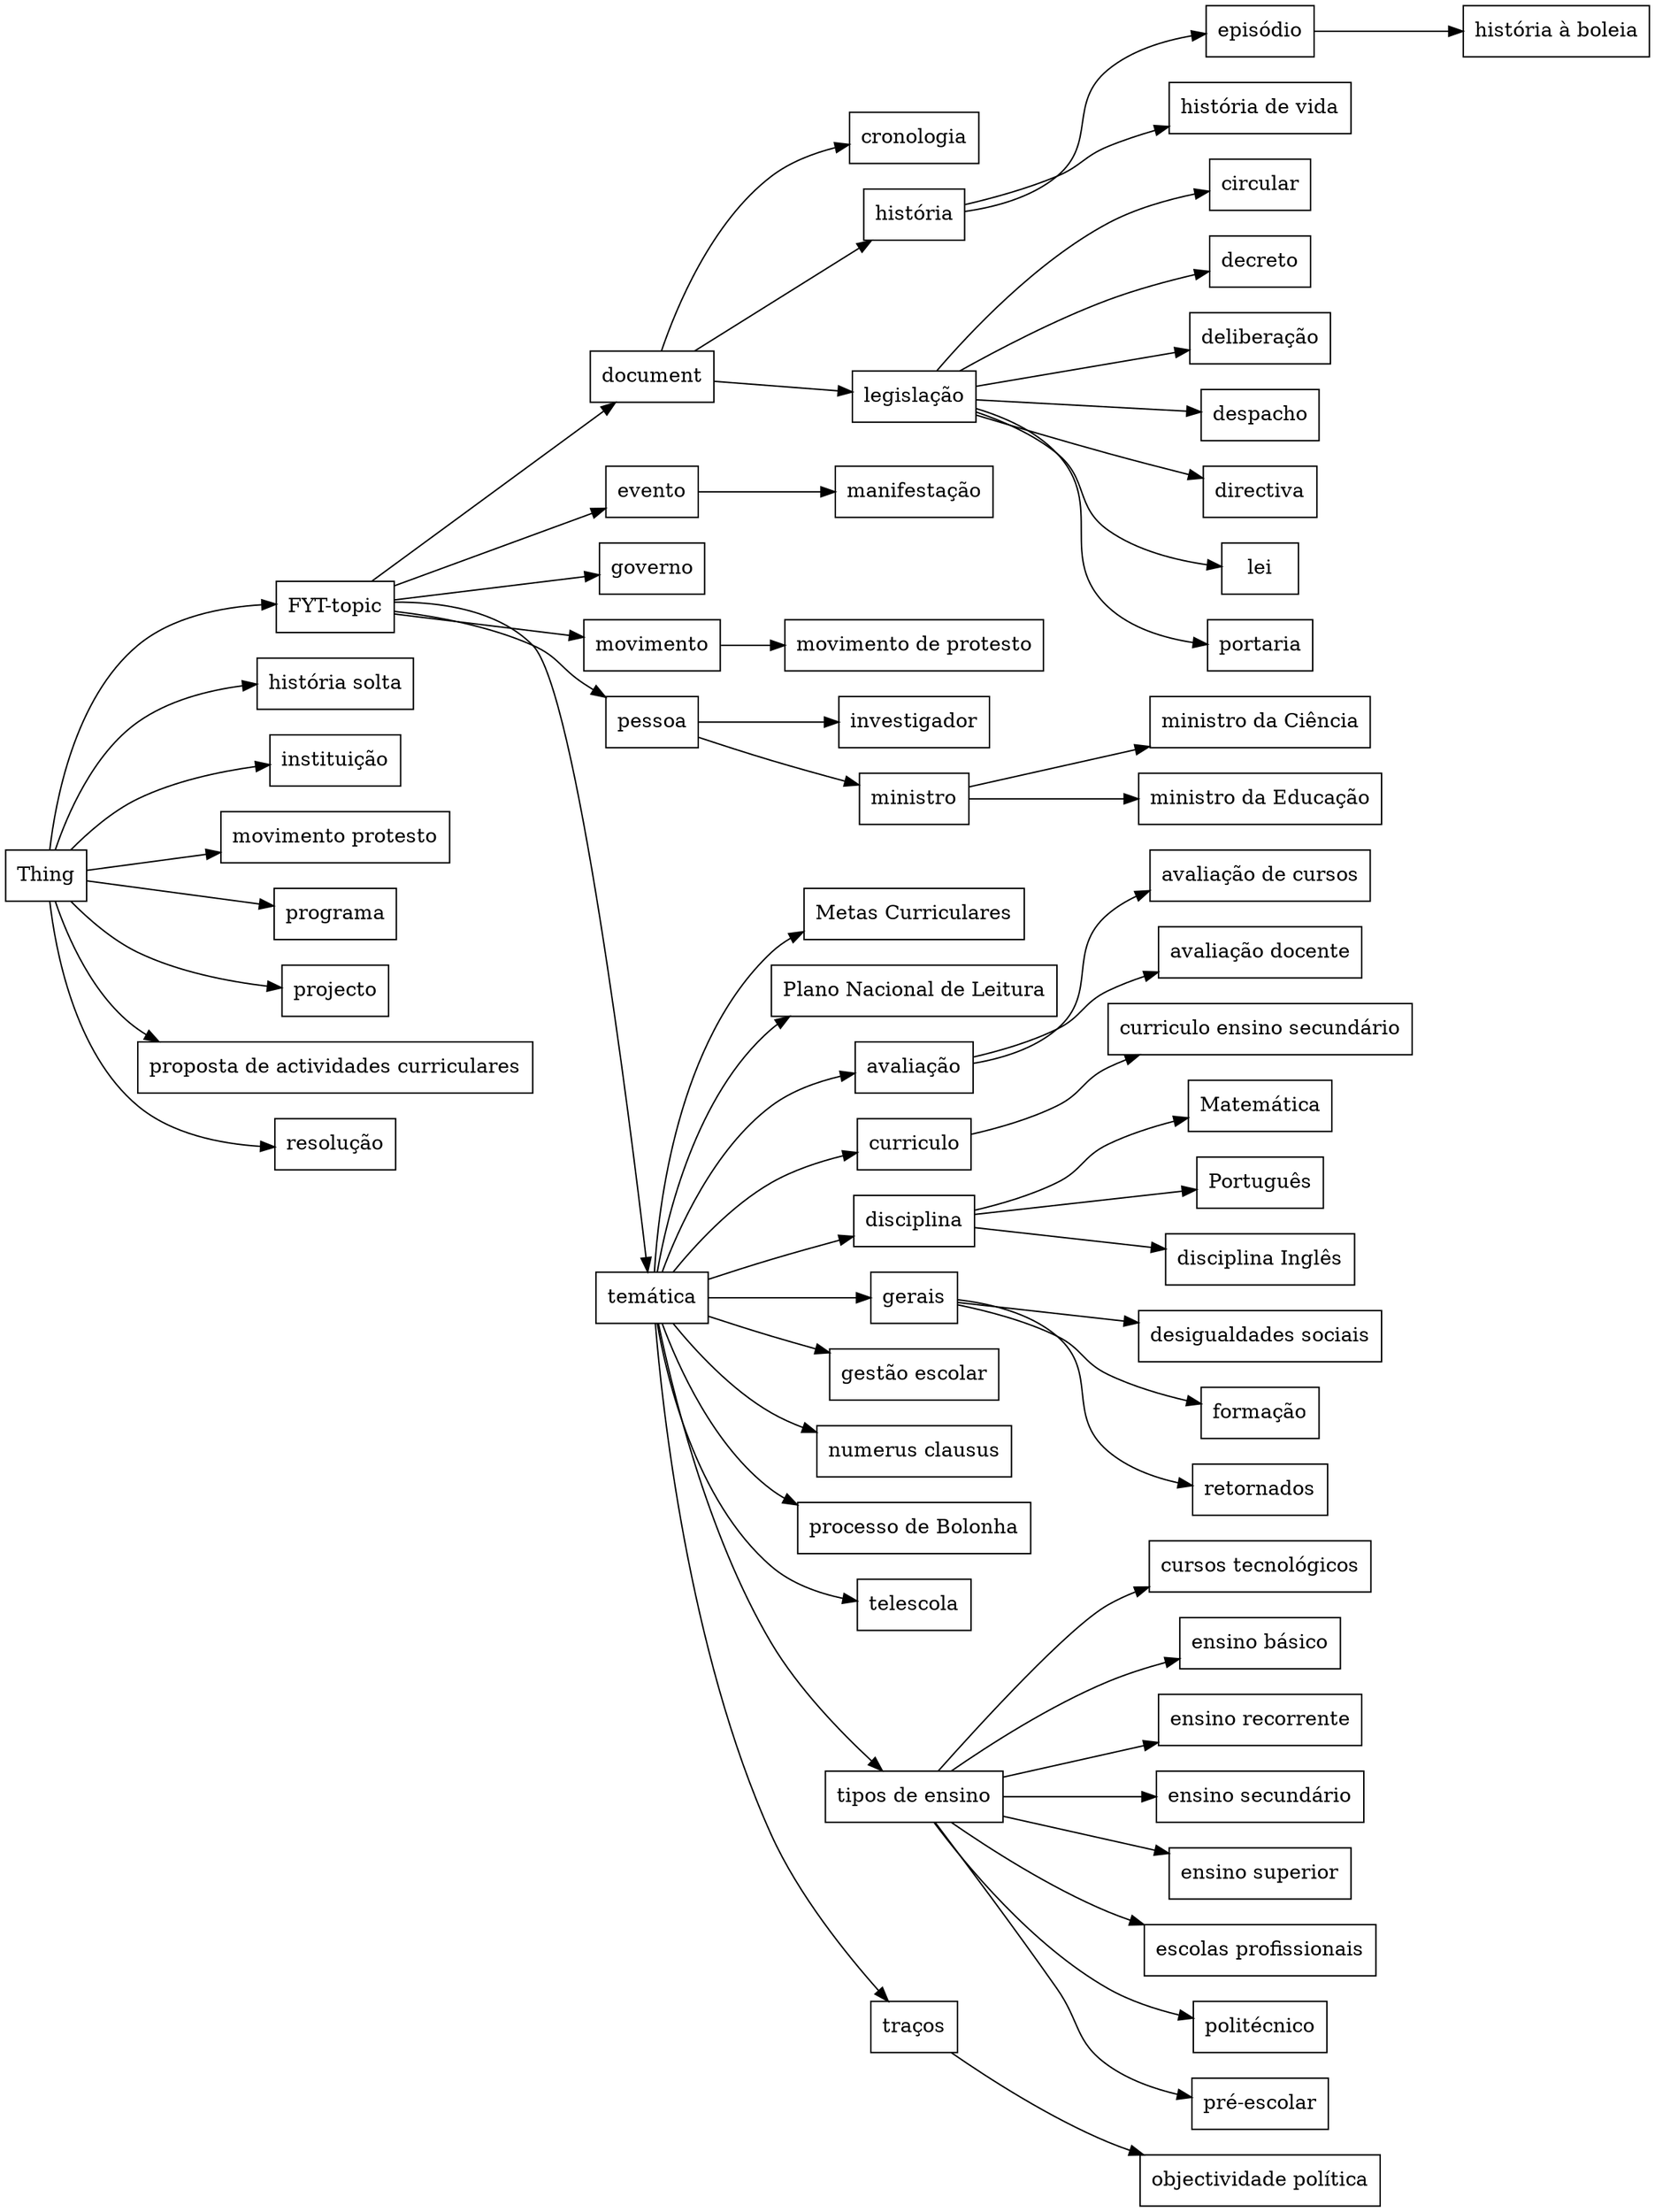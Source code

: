 digraph Classes {
	graph [rankdir=LR]
	node [shape=box]
	Thing
	Thing -> "FYT-topic"
	Thing -> "história solta"
	Thing -> "instituição"
	Thing -> "movimento protesto"
	Thing -> programa
	Thing -> projecto
	Thing -> "proposta de actividades curriculares"
	Thing -> "resolução"
	"FYT-topic" -> document
	"FYT-topic" -> evento
	"FYT-topic" -> governo
	"FYT-topic" -> movimento
	"FYT-topic" -> pessoa
	"FYT-topic" -> "temática"
	document -> cronologia
	document -> "história"
	document -> "legislação"
	evento -> "manifestação"
	movimento -> "movimento de protesto"
	pessoa -> investigador
	pessoa -> ministro
	"temática" -> "Metas Curriculares"
	"temática" -> "Plano Nacional de Leitura"
	"temática" -> "avaliação"
	"temática" -> curriculo
	"temática" -> disciplina
	"temática" -> gerais
	"temática" -> "gestão escolar"
	"temática" -> "numerus clausus"
	"temática" -> "processo de Bolonha"
	"temática" -> telescola
	"temática" -> "tipos de ensino"
	"temática" -> "traços"
	"história" -> "episódio"
	"história" -> "história de vida"
	"legislação" -> circular
	"legislação" -> decreto
	"legislação" -> "deliberação"
	"legislação" -> despacho
	"legislação" -> directiva
	"legislação" -> lei
	"legislação" -> portaria
	ministro -> "ministro da Ciência"
	ministro -> "ministro da Educação"
	"avaliação" -> "avaliação de cursos"
	"avaliação" -> "avaliação docente"
	curriculo -> "curriculo ensino secundário"
	disciplina -> "Matemática"
	disciplina -> "Português"
	disciplina -> "disciplina Inglês"
	gerais -> "desigualdades sociais"
	gerais -> "formação"
	gerais -> retornados
	"tipos de ensino" -> "cursos tecnológicos"
	"tipos de ensino" -> "ensino básico"
	"tipos de ensino" -> "ensino recorrente"
	"tipos de ensino" -> "ensino secundário"
	"tipos de ensino" -> "ensino superior"
	"tipos de ensino" -> "escolas profissionais"
	"tipos de ensino" -> "politécnico"
	"tipos de ensino" -> "pré-escolar"
	"traços" -> "objectividade política"
	"episódio" -> "história à boleia"
}
